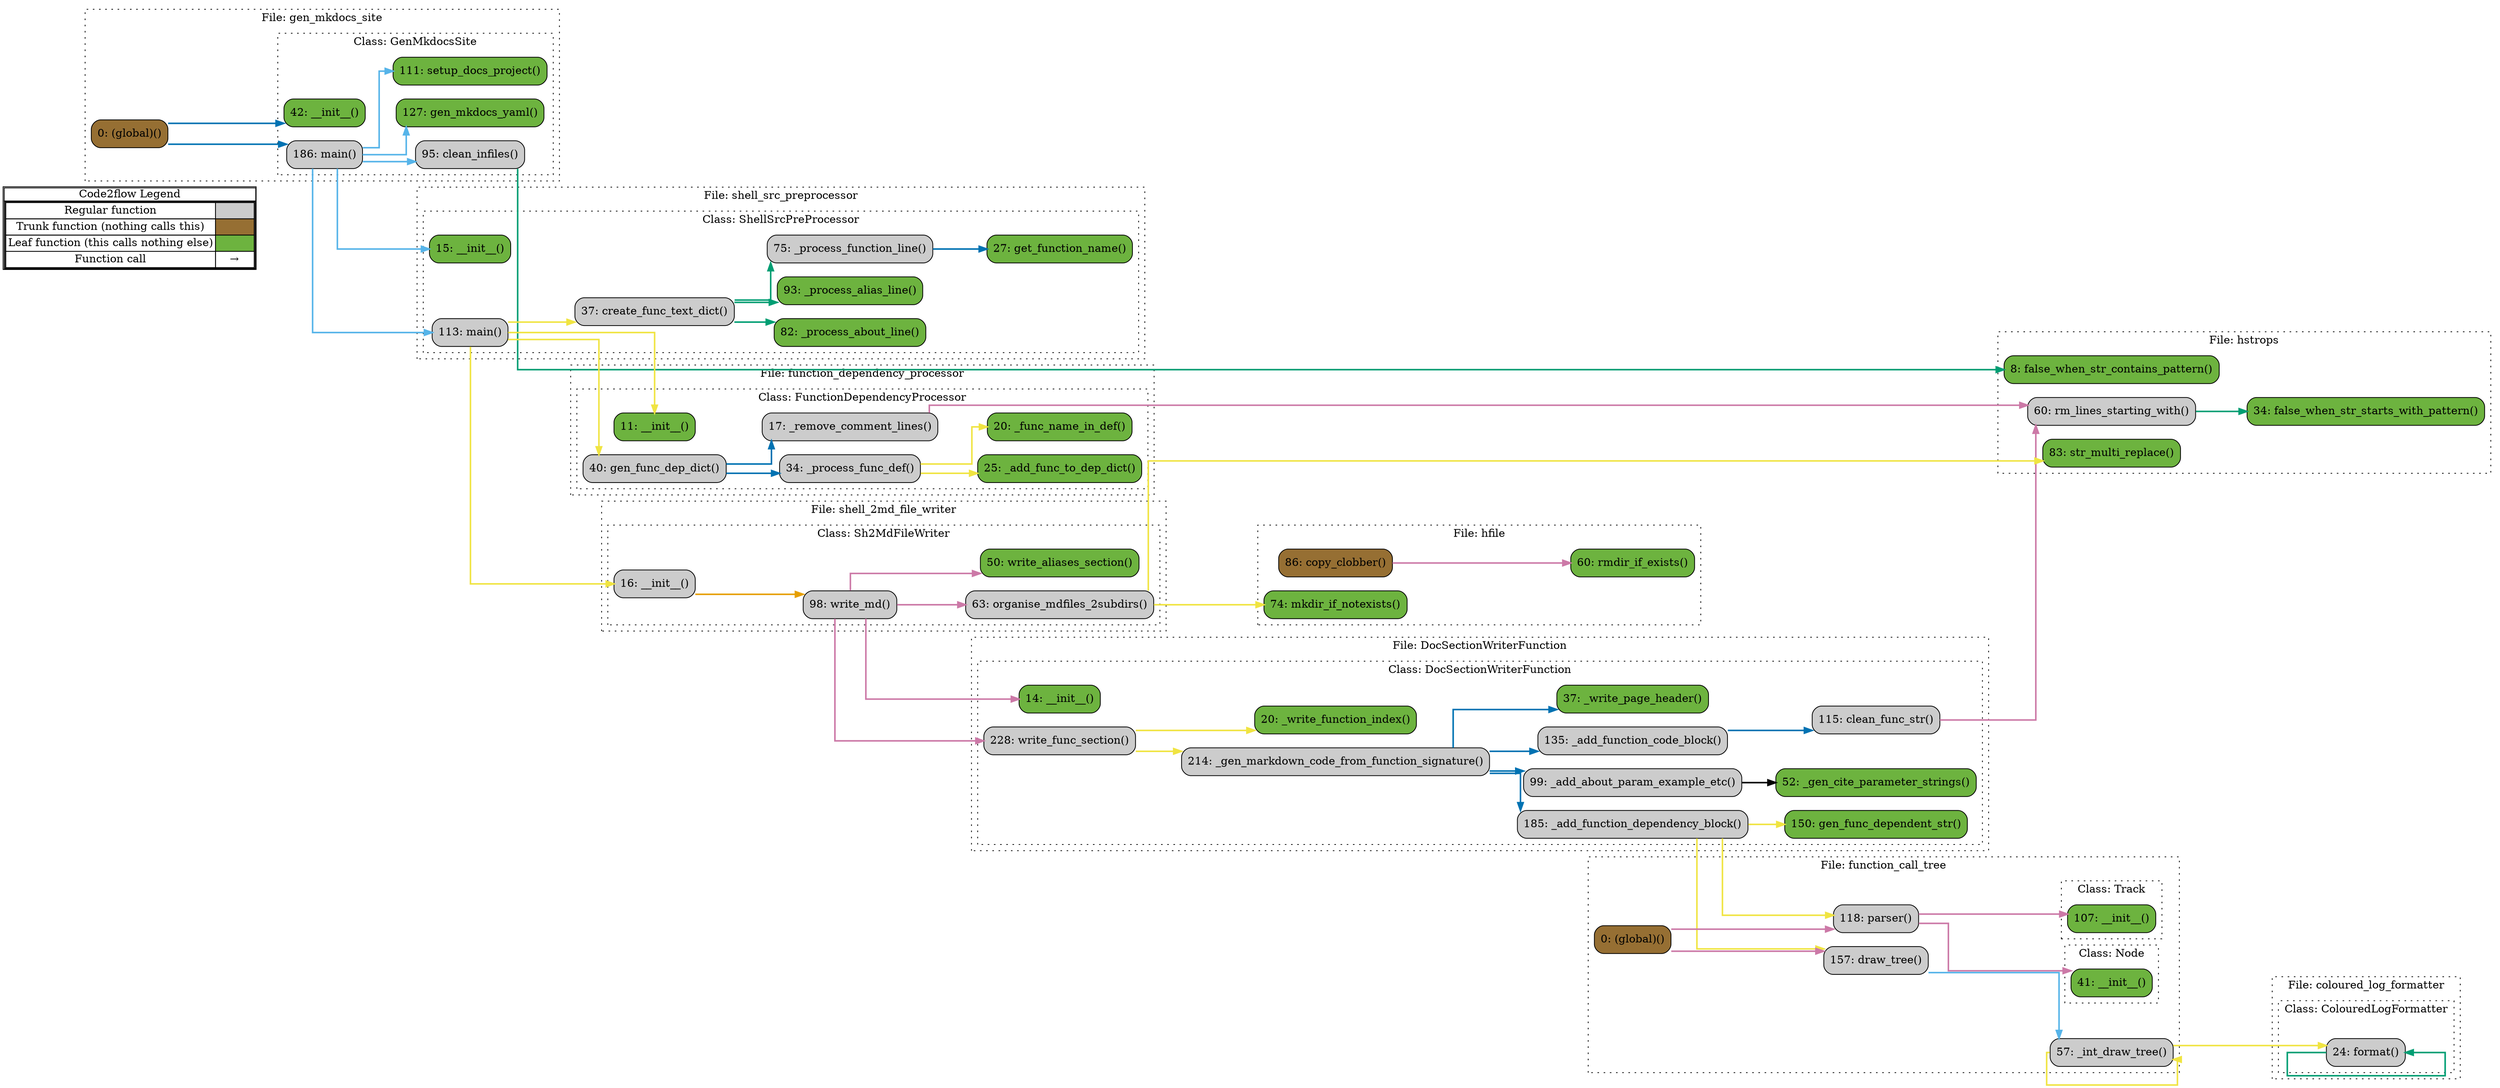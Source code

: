 digraph G {
concentrate=true;
splines="ortho";
rankdir="LR";
subgraph legend{
    rank = min;
    label = "legend";
    Legend [shape=none, margin=0, label = <
        <table cellspacing="0" cellpadding="0" border="1"><tr><td>Code2flow Legend</td></tr><tr><td>
        <table cellspacing="0">
        <tr><td>Regular function</td><td width="50px" bgcolor='#cccccc'></td></tr>
        <tr><td>Trunk function (nothing calls this)</td><td bgcolor='#966F33'></td></tr>
        <tr><td>Leaf function (this calls nothing else)</td><td bgcolor='#6db33f'></td></tr>
        <tr><td>Function call</td><td><font color='black'>&#8594;</font></td></tr>
        </table></td></tr></table>
        >];
}node_73bf00a4 [label="14: __init__()" name="DocSectionWriterFunction::DocSectionWriterFunction.__init__" shape="rect" style="rounded,filled" fillcolor="#6db33f" ];
node_c2426778 [label="99: _add_about_param_example_etc()" name="DocSectionWriterFunction::DocSectionWriterFunction._add_about_param_example_etc" shape="rect" style="rounded,filled" fillcolor="#cccccc" ];
node_57194f65 [label="135: _add_function_code_block()" name="DocSectionWriterFunction::DocSectionWriterFunction._add_function_code_block" shape="rect" style="rounded,filled" fillcolor="#cccccc" ];
node_9d23db44 [label="185: _add_function_dependency_block()" name="DocSectionWriterFunction::DocSectionWriterFunction._add_function_dependency_block" shape="rect" style="rounded,filled" fillcolor="#cccccc" ];
node_e72ce5bf [label="52: _gen_cite_parameter_strings()" name="DocSectionWriterFunction::DocSectionWriterFunction._gen_cite_parameter_strings" shape="rect" style="rounded,filled" fillcolor="#6db33f" ];
node_9897111d [label="214: _gen_markdown_code_from_function_signature()" name="DocSectionWriterFunction::DocSectionWriterFunction._gen_markdown_code_from_function_signature" shape="rect" style="rounded,filled" fillcolor="#cccccc" ];
node_fdfef821 [label="20: _write_function_index()" name="DocSectionWriterFunction::DocSectionWriterFunction._write_function_index" shape="rect" style="rounded,filled" fillcolor="#6db33f" ];
node_fbd980b7 [label="37: _write_page_header()" name="DocSectionWriterFunction::DocSectionWriterFunction._write_page_header" shape="rect" style="rounded,filled" fillcolor="#6db33f" ];
node_a78418af [label="115: clean_func_str()" name="DocSectionWriterFunction::DocSectionWriterFunction.clean_func_str" shape="rect" style="rounded,filled" fillcolor="#cccccc" ];
node_734a772c [label="150: gen_func_dependent_str()" name="DocSectionWriterFunction::DocSectionWriterFunction.gen_func_dependent_str" shape="rect" style="rounded,filled" fillcolor="#6db33f" ];
node_311e58e4 [label="228: write_func_section()" name="DocSectionWriterFunction::DocSectionWriterFunction.write_func_section" shape="rect" style="rounded,filled" fillcolor="#cccccc" ];
node_35d70703 [label="24: format()" name="coloured_log_formatter::ColouredLogFormatter.format" shape="rect" style="rounded,filled" fillcolor="#cccccc" ];
node_b16a8527 [label="0: (global)()" name="function_call_tree::(global)" shape="rect" style="rounded,filled" fillcolor="#966F33" ];
node_43b82551 [label="41: __init__()" name="function_call_tree::Node.__init__" shape="rect" style="rounded,filled" fillcolor="#6db33f" ];
node_f9a65428 [label="107: __init__()" name="function_call_tree::Track.__init__" shape="rect" style="rounded,filled" fillcolor="#6db33f" ];
node_81cdd40c [label="57: _int_draw_tree()" name="function_call_tree::_int_draw_tree" shape="rect" style="rounded,filled" fillcolor="#cccccc" ];
node_1abc225a [label="157: draw_tree()" name="function_call_tree::draw_tree" shape="rect" style="rounded,filled" fillcolor="#cccccc" ];
node_4a3fed67 [label="118: parser()" name="function_call_tree::parser" shape="rect" style="rounded,filled" fillcolor="#cccccc" ];
node_3492bd48 [label="11: __init__()" name="function_dependency_processor::FunctionDependencyProcessor.__init__" shape="rect" style="rounded,filled" fillcolor="#6db33f" ];
node_0c13de3b [label="25: _add_func_to_dep_dict()" name="function_dependency_processor::FunctionDependencyProcessor._add_func_to_dep_dict" shape="rect" style="rounded,filled" fillcolor="#6db33f" ];
node_4415d51a [label="20: _func_name_in_def()" name="function_dependency_processor::FunctionDependencyProcessor._func_name_in_def" shape="rect" style="rounded,filled" fillcolor="#6db33f" ];
node_8d08b0f4 [label="34: _process_func_def()" name="function_dependency_processor::FunctionDependencyProcessor._process_func_def" shape="rect" style="rounded,filled" fillcolor="#cccccc" ];
node_1d8b49c7 [label="17: _remove_comment_lines()" name="function_dependency_processor::FunctionDependencyProcessor._remove_comment_lines" shape="rect" style="rounded,filled" fillcolor="#cccccc" ];
node_d0a028dd [label="40: gen_func_dep_dict()" name="function_dependency_processor::FunctionDependencyProcessor.gen_func_dep_dict" shape="rect" style="rounded,filled" fillcolor="#cccccc" ];
node_fca0d645 [label="0: (global)()" name="gen_mkdocs_site::(global)" shape="rect" style="rounded,filled" fillcolor="#966F33" ];
node_7b4bcce0 [label="42: __init__()" name="gen_mkdocs_site::GenMkdocsSite.__init__" shape="rect" style="rounded,filled" fillcolor="#6db33f" ];
node_e48f797b [label="95: clean_infiles()" name="gen_mkdocs_site::GenMkdocsSite.clean_infiles" shape="rect" style="rounded,filled" fillcolor="#cccccc" ];
node_12c83347 [label="127: gen_mkdocs_yaml()" name="gen_mkdocs_site::GenMkdocsSite.gen_mkdocs_yaml" shape="rect" style="rounded,filled" fillcolor="#6db33f" ];
node_b462cf22 [label="186: main()" name="gen_mkdocs_site::GenMkdocsSite.main" shape="rect" style="rounded,filled" fillcolor="#cccccc" ];
node_0f96fcb5 [label="111: setup_docs_project()" name="gen_mkdocs_site::GenMkdocsSite.setup_docs_project" shape="rect" style="rounded,filled" fillcolor="#6db33f" ];
node_e62dd1b7 [label="86: copy_clobber()" name="hfile::copy_clobber" shape="rect" style="rounded,filled" fillcolor="#966F33" ];
node_2509e85d [label="74: mkdir_if_notexists()" name="hfile::mkdir_if_notexists" shape="rect" style="rounded,filled" fillcolor="#6db33f" ];
node_5dca84da [label="60: rmdir_if_exists()" name="hfile::rmdir_if_exists" shape="rect" style="rounded,filled" fillcolor="#6db33f" ];
node_3901b7e7 [label="8: false_when_str_contains_pattern()" name="hstrops::false_when_str_contains_pattern" shape="rect" style="rounded,filled" fillcolor="#6db33f" ];
node_88e60906 [label="34: false_when_str_starts_with_pattern()" name="hstrops::false_when_str_starts_with_pattern" shape="rect" style="rounded,filled" fillcolor="#6db33f" ];
node_29105beb [label="60: rm_lines_starting_with()" name="hstrops::rm_lines_starting_with" shape="rect" style="rounded,filled" fillcolor="#cccccc" ];
node_308bba9a [label="83: str_multi_replace()" name="hstrops::str_multi_replace" shape="rect" style="rounded,filled" fillcolor="#6db33f" ];
node_81486319 [label="16: __init__()" name="shell_2md_file_writer::Sh2MdFileWriter.__init__" shape="rect" style="rounded,filled" fillcolor="#cccccc" ];
node_a24a7baf [label="98: write_md()" name="shell_2md_file_writer::Sh2MdFileWriter.write_md" shape="rect" style="rounded,filled" fillcolor="#cccccc" ];
node_46281e0c [label="63: organise_mdfiles_2subdirs()" name="shell_2md_file_writer::Sh2MdFileWriter.organise_mdfiles_2subdirs" shape="rect" style="rounded,filled" fillcolor="#cccccc" ];
node_d99c1ab2 [label="50: write_aliases_section()" name="shell_2md_file_writer::Sh2MdFileWriter.write_aliases_section" shape="rect" style="rounded,filled" fillcolor="#6db33f" ];
node_49d2988e [label="15: __init__()" name="shell_src_preprocessor::ShellSrcPreProcessor.__init__" shape="rect" style="rounded,filled" fillcolor="#6db33f" ];
node_25b7f529 [label="82: _process_about_line()" name="shell_src_preprocessor::ShellSrcPreProcessor._process_about_line" shape="rect" style="rounded,filled" fillcolor="#6db33f" ];
node_44d4ac9e [label="93: _process_alias_line()" name="shell_src_preprocessor::ShellSrcPreProcessor._process_alias_line" shape="rect" style="rounded,filled" fillcolor="#6db33f" ];
node_b5f848f5 [label="75: _process_function_line()" name="shell_src_preprocessor::ShellSrcPreProcessor._process_function_line" shape="rect" style="rounded,filled" fillcolor="#cccccc" ];
node_a6fd0723 [label="37: create_func_text_dict()" name="shell_src_preprocessor::ShellSrcPreProcessor.create_func_text_dict" shape="rect" style="rounded,filled" fillcolor="#cccccc" ];
node_939f1a64 [label="27: get_function_name()" name="shell_src_preprocessor::ShellSrcPreProcessor.get_function_name" shape="rect" style="rounded,filled" fillcolor="#6db33f" ];
node_7de35bac [label="113: main()" name="shell_src_preprocessor::ShellSrcPreProcessor.main" shape="rect" style="rounded,filled" fillcolor="#cccccc" ];
node_c2426778 -> node_e72ce5bf [color="#000000" penwidth="2"];
node_57194f65 -> node_a78418af [color="#0072B2" penwidth="2"];
node_9d23db44 -> node_734a772c [color="#F0E442" penwidth="2"];
node_9d23db44 -> node_1abc225a [color="#F0E442" penwidth="2"];
node_9d23db44 -> node_4a3fed67 [color="#F0E442" penwidth="2"];
node_9897111d -> node_c2426778 [color="#0072B2" penwidth="2"];
node_9897111d -> node_57194f65 [color="#0072B2" penwidth="2"];
node_9897111d -> node_9d23db44 [color="#0072B2" penwidth="2"];
node_9897111d -> node_fbd980b7 [color="#0072B2" penwidth="2"];
node_a78418af -> node_29105beb [color="#CC79A7" penwidth="2"];
node_311e58e4 -> node_9897111d [color="#F0E442" penwidth="2"];
node_311e58e4 -> node_fdfef821 [color="#F0E442" penwidth="2"];
node_35d70703 -> node_35d70703 [color="#009E73" penwidth="2"];
node_b16a8527 -> node_1abc225a [color="#CC79A7" penwidth="2"];
node_b16a8527 -> node_4a3fed67 [color="#CC79A7" penwidth="2"];
node_81cdd40c -> node_35d70703 [color="#F0E442" penwidth="2"];
node_81cdd40c -> node_35d70703 [color="#F0E442" penwidth="2"];
node_81cdd40c -> node_81cdd40c [color="#F0E442" penwidth="2"];
node_81cdd40c -> node_81cdd40c [color="#F0E442" penwidth="2"];
node_1abc225a -> node_81cdd40c [color="#56B4E9" penwidth="2"];
node_1abc225a -> node_81cdd40c [color="#56B4E9" penwidth="2"];
node_4a3fed67 -> node_43b82551 [color="#CC79A7" penwidth="2"];
node_4a3fed67 -> node_f9a65428 [color="#CC79A7" penwidth="2"];
node_8d08b0f4 -> node_0c13de3b [color="#F0E442" penwidth="2"];
node_8d08b0f4 -> node_4415d51a [color="#F0E442" penwidth="2"];
node_1d8b49c7 -> node_29105beb [color="#CC79A7" penwidth="2"];
node_d0a028dd -> node_8d08b0f4 [color="#0072B2" penwidth="2"];
node_d0a028dd -> node_1d8b49c7 [color="#0072B2" penwidth="2"];
node_fca0d645 -> node_7b4bcce0 [color="#0072B2" penwidth="2"];
node_fca0d645 -> node_b462cf22 [color="#0072B2" penwidth="2"];
node_e48f797b -> node_3901b7e7 [color="#009E73" penwidth="2"];
node_b462cf22 -> node_e48f797b [color="#56B4E9" penwidth="2"];
node_b462cf22 -> node_12c83347 [color="#56B4E9" penwidth="2"];
node_b462cf22 -> node_0f96fcb5 [color="#56B4E9" penwidth="2"];
node_b462cf22 -> node_49d2988e [color="#56B4E9" penwidth="2"];
node_b462cf22 -> node_7de35bac [color="#56B4E9" penwidth="2"];
node_e62dd1b7 -> node_5dca84da [color="#CC79A7" penwidth="2"];
node_29105beb -> node_88e60906 [color="#009E73" penwidth="2"];
node_81486319 -> node_a24a7baf [color="#E69F00" penwidth="2"];
node_a24a7baf -> node_73bf00a4 [color="#CC79A7" penwidth="2"];
node_a24a7baf -> node_311e58e4 [color="#CC79A7" penwidth="2"];
node_a24a7baf -> node_46281e0c [color="#CC79A7" penwidth="2"];
node_a24a7baf -> node_d99c1ab2 [color="#CC79A7" penwidth="2"];
node_46281e0c -> node_2509e85d [color="#F0E442" penwidth="2"];
node_46281e0c -> node_2509e85d [color="#F0E442" penwidth="2"];
node_46281e0c -> node_308bba9a [color="#F0E442" penwidth="2"];
node_b5f848f5 -> node_939f1a64 [color="#0072B2" penwidth="2"];
node_a6fd0723 -> node_25b7f529 [color="#009E73" penwidth="2"];
node_a6fd0723 -> node_44d4ac9e [color="#009E73" penwidth="2"];
node_a6fd0723 -> node_b5f848f5 [color="#009E73" penwidth="2"];
node_7de35bac -> node_3492bd48 [color="#F0E442" penwidth="2"];
node_7de35bac -> node_d0a028dd [color="#F0E442" penwidth="2"];
node_7de35bac -> node_81486319 [color="#F0E442" penwidth="2"];
node_7de35bac -> node_a6fd0723 [color="#F0E442" penwidth="2"];
subgraph cluster_ccd60e30 {
    label="File: DocSectionWriterFunction";
    name="DocSectionWriterFunction";
    style="filled";
    graph[style=dotted];
    subgraph cluster_51063f23 {
        node_73bf00a4 node_fdfef821 node_fbd980b7 node_e72ce5bf node_c2426778 node_a78418af node_57194f65 node_734a772c node_9d23db44 node_9897111d node_311e58e4;
        label="Class: DocSectionWriterFunction";
        name="DocSectionWriterFunction";
        style="filled";
        graph[style=dotted];
    };
};
subgraph cluster_795e013f {
    label="File: coloured_log_formatter";
    name="coloured_log_formatter";
    style="filled";
    graph[style=dotted];
    subgraph cluster_3f054040 {
        node_35d70703;
        label="Class: ColouredLogFormatter";
        name="ColouredLogFormatter";
        style="filled";
        graph[style=dotted];
    };
};
subgraph cluster_fbabe0f8 {
    node_81cdd40c node_4a3fed67 node_1abc225a node_b16a8527;
    label="File: function_call_tree";
    name="function_call_tree";
    style="filled";
    graph[style=dotted];
    subgraph cluster_7b811d20 {
        node_43b82551;
        label="Class: Node";
        name="Node";
        style="filled";
        graph[style=dotted];
    };
    subgraph cluster_eb32a310 {
        node_f9a65428;
        label="Class: Track";
        name="Track";
        style="filled";
        graph[style=dotted];
    };
};
subgraph cluster_0a5afd03 {
    label="File: function_dependency_processor";
    name="function_dependency_processor";
    style="filled";
    graph[style=dotted];
    subgraph cluster_5c5a14b8 {
        node_3492bd48 node_1d8b49c7 node_4415d51a node_0c13de3b node_8d08b0f4 node_d0a028dd;
        label="Class: FunctionDependencyProcessor";
        name="FunctionDependencyProcessor";
        style="filled";
        graph[style=dotted];
    };
};
subgraph cluster_c29bc098 {
    node_fca0d645;
    label="File: gen_mkdocs_site";
    name="gen_mkdocs_site";
    style="filled";
    graph[style=dotted];
    subgraph cluster_f790ebf7 {
        node_7b4bcce0 node_e48f797b node_0f96fcb5 node_12c83347 node_b462cf22;
        label="Class: GenMkdocsSite";
        name="GenMkdocsSite";
        style="filled";
        graph[style=dotted];
    };
};
subgraph cluster_59fde5c6 {
    node_5dca84da node_2509e85d node_e62dd1b7;
    label="File: hfile";
    name="hfile";
    style="filled";
    graph[style=dotted];
};
subgraph cluster_35f4f66c {
    node_3901b7e7 node_88e60906 node_29105beb node_308bba9a;
    label="File: hstrops";
    name="hstrops";
    style="filled";
    graph[style=dotted];
};
subgraph cluster_719b53f3 {
    label="File: shell_2md_file_writer";
    name="shell_2md_file_writer";
    style="filled";
    graph[style=dotted];
    subgraph cluster_d6ebd3b4 {
        node_81486319 node_d99c1ab2 node_46281e0c node_a24a7baf;
        label="Class: Sh2MdFileWriter";
        name="Sh2MdFileWriter";
        style="filled";
        graph[style=dotted];
    };
};
subgraph cluster_fdd6a764 {
    label="File: shell_src_preprocessor";
    name="shell_src_preprocessor";
    style="filled";
    graph[style=dotted];
    subgraph cluster_01c79392 {
        node_49d2988e node_939f1a64 node_a6fd0723 node_b5f848f5 node_25b7f529 node_44d4ac9e node_7de35bac;
        label="Class: ShellSrcPreProcessor";
        name="ShellSrcPreProcessor";
        style="filled";
        graph[style=dotted];
    };
};
}
